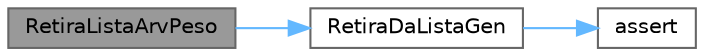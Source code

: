 digraph "RetiraListaArvPeso"
{
 // LATEX_PDF_SIZE
  bgcolor="transparent";
  edge [fontname=Helvetica,fontsize=10,labelfontname=Helvetica,labelfontsize=10];
  node [fontname=Helvetica,fontsize=10,shape=box,height=0.2,width=0.4];
  rankdir="LR";
  Node1 [label="RetiraListaArvPeso",height=0.2,width=0.4,color="gray40", fillcolor="grey60", style="filled", fontcolor="black",tooltip="Retira a arvore da lista usando como chave de busca o peso."];
  Node1 -> Node2 [color="steelblue1",style="solid"];
  Node2 [label="RetiraDaListaGen",height=0.2,width=0.4,color="grey40", fillcolor="white", style="filled",URL="$_listagen_8c.html#afa2e7d29636585bbf57d3918f96fc8ff",tooltip="Retira um item da lista comparando com uma função de callback do tipo de item."];
  Node2 -> Node3 [color="steelblue1",style="solid"];
  Node3 [label="assert",height=0.2,width=0.4,color="grey40", fillcolor="white", style="filled",URL="$bitmap_8c.html#ae6321531d73ebab0e0f1081a903be53c",tooltip=" "];
}
